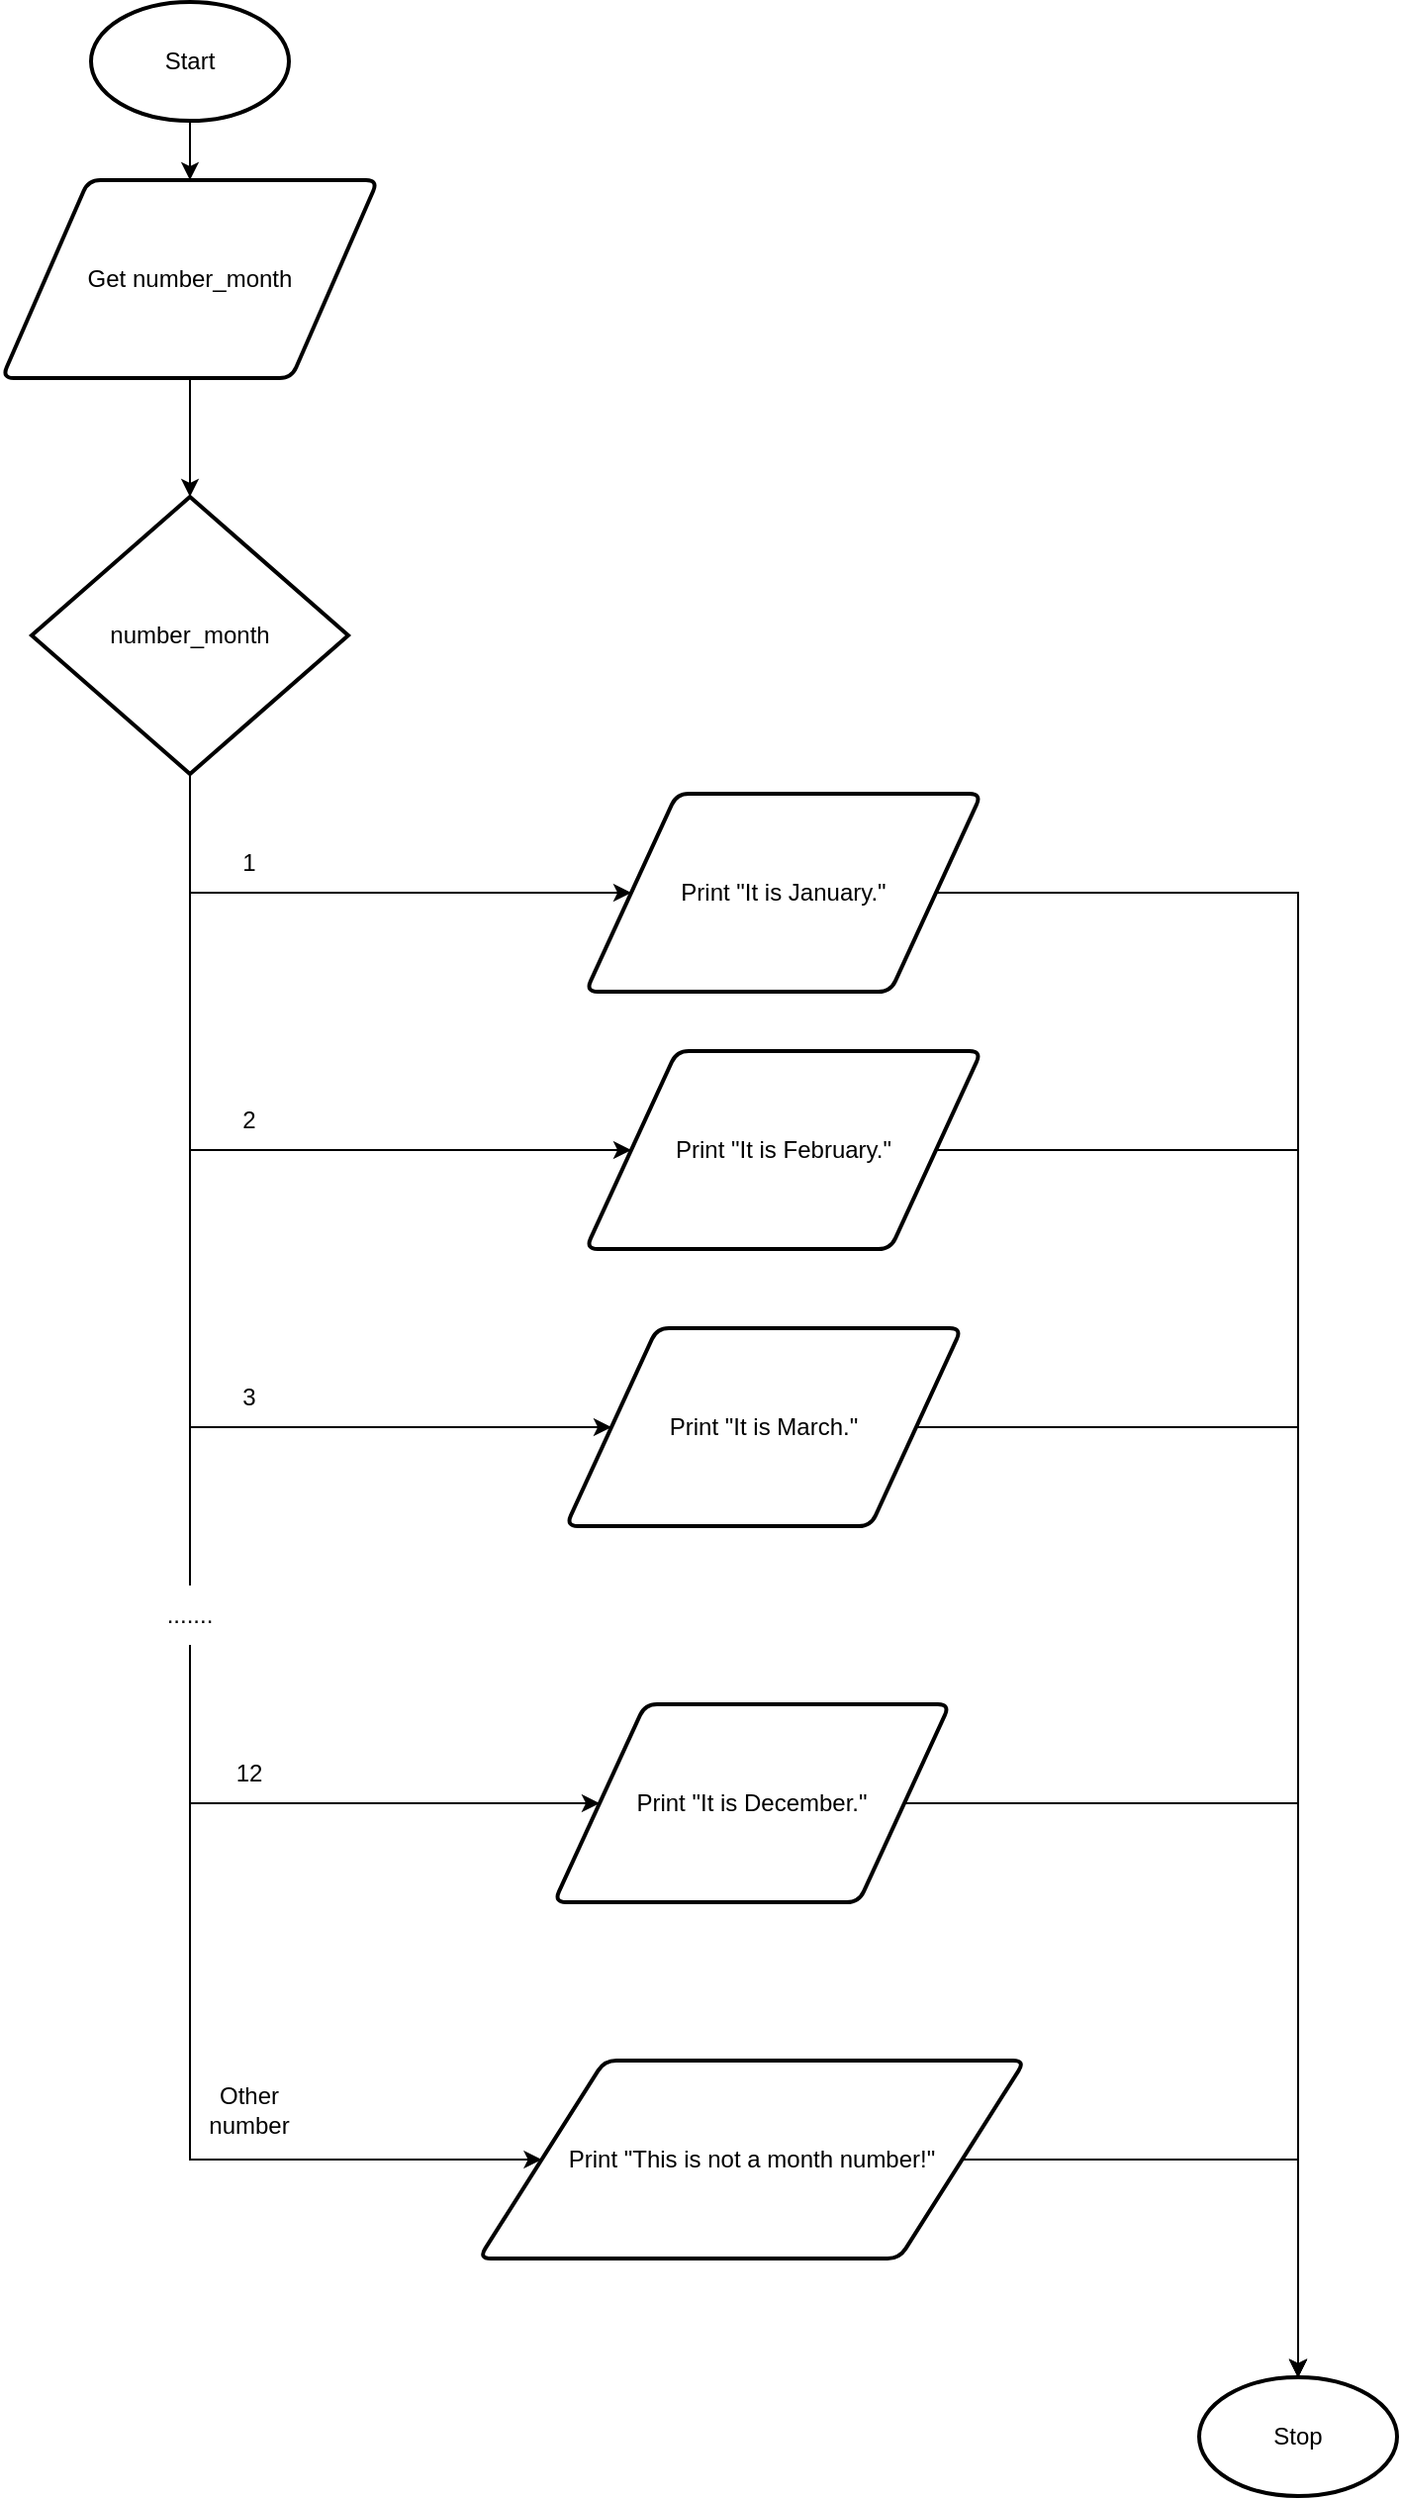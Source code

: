 <mxfile>
    <diagram id="DEjcxKVxj2POeMgczdvf" name="Page-1">
        <mxGraphModel dx="526" dy="580" grid="1" gridSize="10" guides="1" tooltips="1" connect="1" arrows="1" fold="1" page="1" pageScale="1" pageWidth="827" pageHeight="1169" math="0" shadow="0">
            <root>
                <mxCell id="0"/>
                <mxCell id="1" parent="0"/>
                <mxCell id="9" style="edgeStyle=none;html=1;exitX=0.5;exitY=1;exitDx=0;exitDy=0;exitPerimeter=0;entryX=0.5;entryY=0;entryDx=0;entryDy=0;" parent="1" source="2" target="3" edge="1">
                    <mxGeometry relative="1" as="geometry"/>
                </mxCell>
                <mxCell id="2" value="Start" style="strokeWidth=2;html=1;shape=mxgraph.flowchart.start_1;whiteSpace=wrap;" parent="1" vertex="1">
                    <mxGeometry x="180" y="60" width="100" height="60" as="geometry"/>
                </mxCell>
                <mxCell id="10" style="edgeStyle=none;html=1;exitX=0.5;exitY=1;exitDx=0;exitDy=0;entryX=0.5;entryY=0;entryDx=0;entryDy=0;" parent="1" source="3" edge="1">
                    <mxGeometry relative="1" as="geometry">
                        <mxPoint x="230" y="230" as="targetPoint"/>
                    </mxGeometry>
                </mxCell>
                <mxCell id="16" style="edgeStyle=none;html=1;exitX=0.5;exitY=1;exitDx=0;exitDy=0;entryX=0.5;entryY=0;entryDx=0;entryDy=0;entryPerimeter=0;" parent="1" source="3" target="15" edge="1">
                    <mxGeometry relative="1" as="geometry"/>
                </mxCell>
                <mxCell id="3" value="Get number_month" style="shape=parallelogram;html=1;strokeWidth=2;perimeter=parallelogramPerimeter;whiteSpace=wrap;rounded=1;arcSize=12;size=0.23;" parent="1" vertex="1">
                    <mxGeometry x="135" y="150" width="190" height="100" as="geometry"/>
                </mxCell>
                <mxCell id="8" value="Stop" style="strokeWidth=2;html=1;shape=mxgraph.flowchart.start_1;whiteSpace=wrap;" parent="1" vertex="1">
                    <mxGeometry x="740" y="1260" width="100" height="60" as="geometry"/>
                </mxCell>
                <mxCell id="38" style="edgeStyle=orthogonalEdgeStyle;html=1;exitX=0.5;exitY=1;exitDx=0;exitDy=0;exitPerimeter=0;entryX=0;entryY=0.5;entryDx=0;entryDy=0;rounded=0;" parent="1" source="15" target="35" edge="1">
                    <mxGeometry relative="1" as="geometry">
                        <Array as="points">
                            <mxPoint x="230" y="640"/>
                        </Array>
                    </mxGeometry>
                </mxCell>
                <mxCell id="39" style="edgeStyle=orthogonalEdgeStyle;rounded=0;html=1;exitX=0.5;exitY=1;exitDx=0;exitDy=0;exitPerimeter=0;entryX=0;entryY=0.5;entryDx=0;entryDy=0;" parent="1" source="15" target="36" edge="1">
                    <mxGeometry relative="1" as="geometry">
                        <Array as="points">
                            <mxPoint x="230" y="780"/>
                        </Array>
                    </mxGeometry>
                </mxCell>
                <mxCell id="42" style="edgeStyle=orthogonalEdgeStyle;rounded=0;html=1;exitX=0.5;exitY=1;exitDx=0;exitDy=0;exitPerimeter=0;entryX=0;entryY=0.5;entryDx=0;entryDy=0;" parent="1" source="15" target="17" edge="1">
                    <mxGeometry relative="1" as="geometry">
                        <Array as="points">
                            <mxPoint x="230" y="510"/>
                        </Array>
                    </mxGeometry>
                </mxCell>
                <mxCell id="15" value="number_month" style="strokeWidth=2;html=1;shape=mxgraph.flowchart.decision;whiteSpace=wrap;" parent="1" vertex="1">
                    <mxGeometry x="150" y="310" width="160" height="140" as="geometry"/>
                </mxCell>
                <mxCell id="50" style="edgeStyle=orthogonalEdgeStyle;rounded=0;html=1;exitX=1;exitY=0.5;exitDx=0;exitDy=0;entryX=0.5;entryY=0;entryDx=0;entryDy=0;entryPerimeter=0;endArrow=classic;endFill=1;" parent="1" source="17" target="8" edge="1">
                    <mxGeometry relative="1" as="geometry">
                        <Array as="points">
                            <mxPoint x="790" y="510"/>
                        </Array>
                    </mxGeometry>
                </mxCell>
                <mxCell id="17" value="Print &quot;It is January.&quot;" style="shape=parallelogram;html=1;strokeWidth=2;perimeter=parallelogramPerimeter;whiteSpace=wrap;rounded=1;arcSize=12;size=0.23;" parent="1" vertex="1">
                    <mxGeometry x="430" y="460" width="200" height="100" as="geometry"/>
                </mxCell>
                <mxCell id="20" value="1" style="text;html=1;strokeColor=none;fillColor=none;align=center;verticalAlign=middle;whiteSpace=wrap;rounded=0;" parent="1" vertex="1">
                    <mxGeometry x="230" y="480" width="60" height="30" as="geometry"/>
                </mxCell>
                <mxCell id="51" style="edgeStyle=orthogonalEdgeStyle;rounded=0;html=1;exitX=1;exitY=0.5;exitDx=0;exitDy=0;entryX=0.5;entryY=0;entryDx=0;entryDy=0;entryPerimeter=0;endArrow=classic;endFill=1;" parent="1" source="35" target="8" edge="1">
                    <mxGeometry relative="1" as="geometry"/>
                </mxCell>
                <mxCell id="35" value="Print &quot;It is February.&quot;" style="shape=parallelogram;html=1;strokeWidth=2;perimeter=parallelogramPerimeter;whiteSpace=wrap;rounded=1;arcSize=12;size=0.23;" parent="1" vertex="1">
                    <mxGeometry x="430" y="590" width="200" height="100" as="geometry"/>
                </mxCell>
                <mxCell id="52" style="edgeStyle=orthogonalEdgeStyle;rounded=0;html=1;exitX=1;exitY=0.5;exitDx=0;exitDy=0;entryX=0.5;entryY=0;entryDx=0;entryDy=0;entryPerimeter=0;endArrow=classic;endFill=1;" parent="1" source="36" target="8" edge="1">
                    <mxGeometry relative="1" as="geometry"/>
                </mxCell>
                <mxCell id="36" value="Print &quot;It is March.&quot;" style="shape=parallelogram;html=1;strokeWidth=2;perimeter=parallelogramPerimeter;whiteSpace=wrap;rounded=1;arcSize=12;size=0.23;" parent="1" vertex="1">
                    <mxGeometry x="420" y="730" width="200" height="100" as="geometry"/>
                </mxCell>
                <mxCell id="40" value="2" style="text;html=1;strokeColor=none;fillColor=none;align=center;verticalAlign=middle;whiteSpace=wrap;rounded=0;" parent="1" vertex="1">
                    <mxGeometry x="230" y="610" width="60" height="30" as="geometry"/>
                </mxCell>
                <mxCell id="44" style="edgeStyle=orthogonalEdgeStyle;rounded=0;html=1;exitX=0;exitY=1;exitDx=0;exitDy=0;entryX=0.5;entryY=0;entryDx=0;entryDy=0;endArrow=none;endFill=0;" parent="1" source="41" target="43" edge="1">
                    <mxGeometry relative="1" as="geometry"/>
                </mxCell>
                <mxCell id="41" value="3" style="text;html=1;strokeColor=none;fillColor=none;align=center;verticalAlign=middle;whiteSpace=wrap;rounded=0;" parent="1" vertex="1">
                    <mxGeometry x="230" y="750" width="60" height="30" as="geometry"/>
                </mxCell>
                <mxCell id="48" style="edgeStyle=orthogonalEdgeStyle;rounded=0;html=1;exitX=0.5;exitY=1;exitDx=0;exitDy=0;entryX=0;entryY=0.5;entryDx=0;entryDy=0;endArrow=classic;endFill=1;" parent="1" source="43" target="47" edge="1">
                    <mxGeometry relative="1" as="geometry">
                        <Array as="points">
                            <mxPoint x="230" y="970"/>
                        </Array>
                    </mxGeometry>
                </mxCell>
                <mxCell id="55" style="edgeStyle=orthogonalEdgeStyle;html=1;exitX=0.5;exitY=1;exitDx=0;exitDy=0;entryX=0;entryY=0.5;entryDx=0;entryDy=0;rounded=0;" edge="1" parent="1" source="43" target="54">
                    <mxGeometry relative="1" as="geometry">
                        <Array as="points">
                            <mxPoint x="230" y="1150"/>
                        </Array>
                    </mxGeometry>
                </mxCell>
                <mxCell id="43" value="......." style="text;html=1;strokeColor=none;fillColor=none;align=center;verticalAlign=middle;whiteSpace=wrap;rounded=0;" parent="1" vertex="1">
                    <mxGeometry x="200" y="860" width="60" height="30" as="geometry"/>
                </mxCell>
                <mxCell id="53" style="edgeStyle=orthogonalEdgeStyle;rounded=0;html=1;exitX=1;exitY=0.5;exitDx=0;exitDy=0;entryX=0.5;entryY=0;entryDx=0;entryDy=0;entryPerimeter=0;endArrow=classic;endFill=1;" parent="1" source="47" target="8" edge="1">
                    <mxGeometry relative="1" as="geometry"/>
                </mxCell>
                <mxCell id="47" value="Print &quot;It is December.&quot;" style="shape=parallelogram;html=1;strokeWidth=2;perimeter=parallelogramPerimeter;whiteSpace=wrap;rounded=1;arcSize=12;size=0.23;" parent="1" vertex="1">
                    <mxGeometry x="414" y="920" width="200" height="100" as="geometry"/>
                </mxCell>
                <mxCell id="49" value="12" style="text;html=1;strokeColor=none;fillColor=none;align=center;verticalAlign=middle;whiteSpace=wrap;rounded=0;" parent="1" vertex="1">
                    <mxGeometry x="230" y="940" width="60" height="30" as="geometry"/>
                </mxCell>
                <mxCell id="57" style="edgeStyle=orthogonalEdgeStyle;rounded=0;html=1;exitX=1;exitY=0.5;exitDx=0;exitDy=0;entryX=0.5;entryY=0;entryDx=0;entryDy=0;entryPerimeter=0;" edge="1" parent="1" source="54" target="8">
                    <mxGeometry relative="1" as="geometry"/>
                </mxCell>
                <mxCell id="54" value="Print &quot;This is not a month number!&quot;" style="shape=parallelogram;html=1;strokeWidth=2;perimeter=parallelogramPerimeter;whiteSpace=wrap;rounded=1;arcSize=12;size=0.23;" vertex="1" parent="1">
                    <mxGeometry x="376" y="1100" width="276" height="100" as="geometry"/>
                </mxCell>
                <mxCell id="56" value="Other number" style="text;html=1;strokeColor=none;fillColor=none;align=center;verticalAlign=middle;whiteSpace=wrap;rounded=0;" vertex="1" parent="1">
                    <mxGeometry x="230" y="1110" width="60" height="30" as="geometry"/>
                </mxCell>
            </root>
        </mxGraphModel>
    </diagram>
</mxfile>